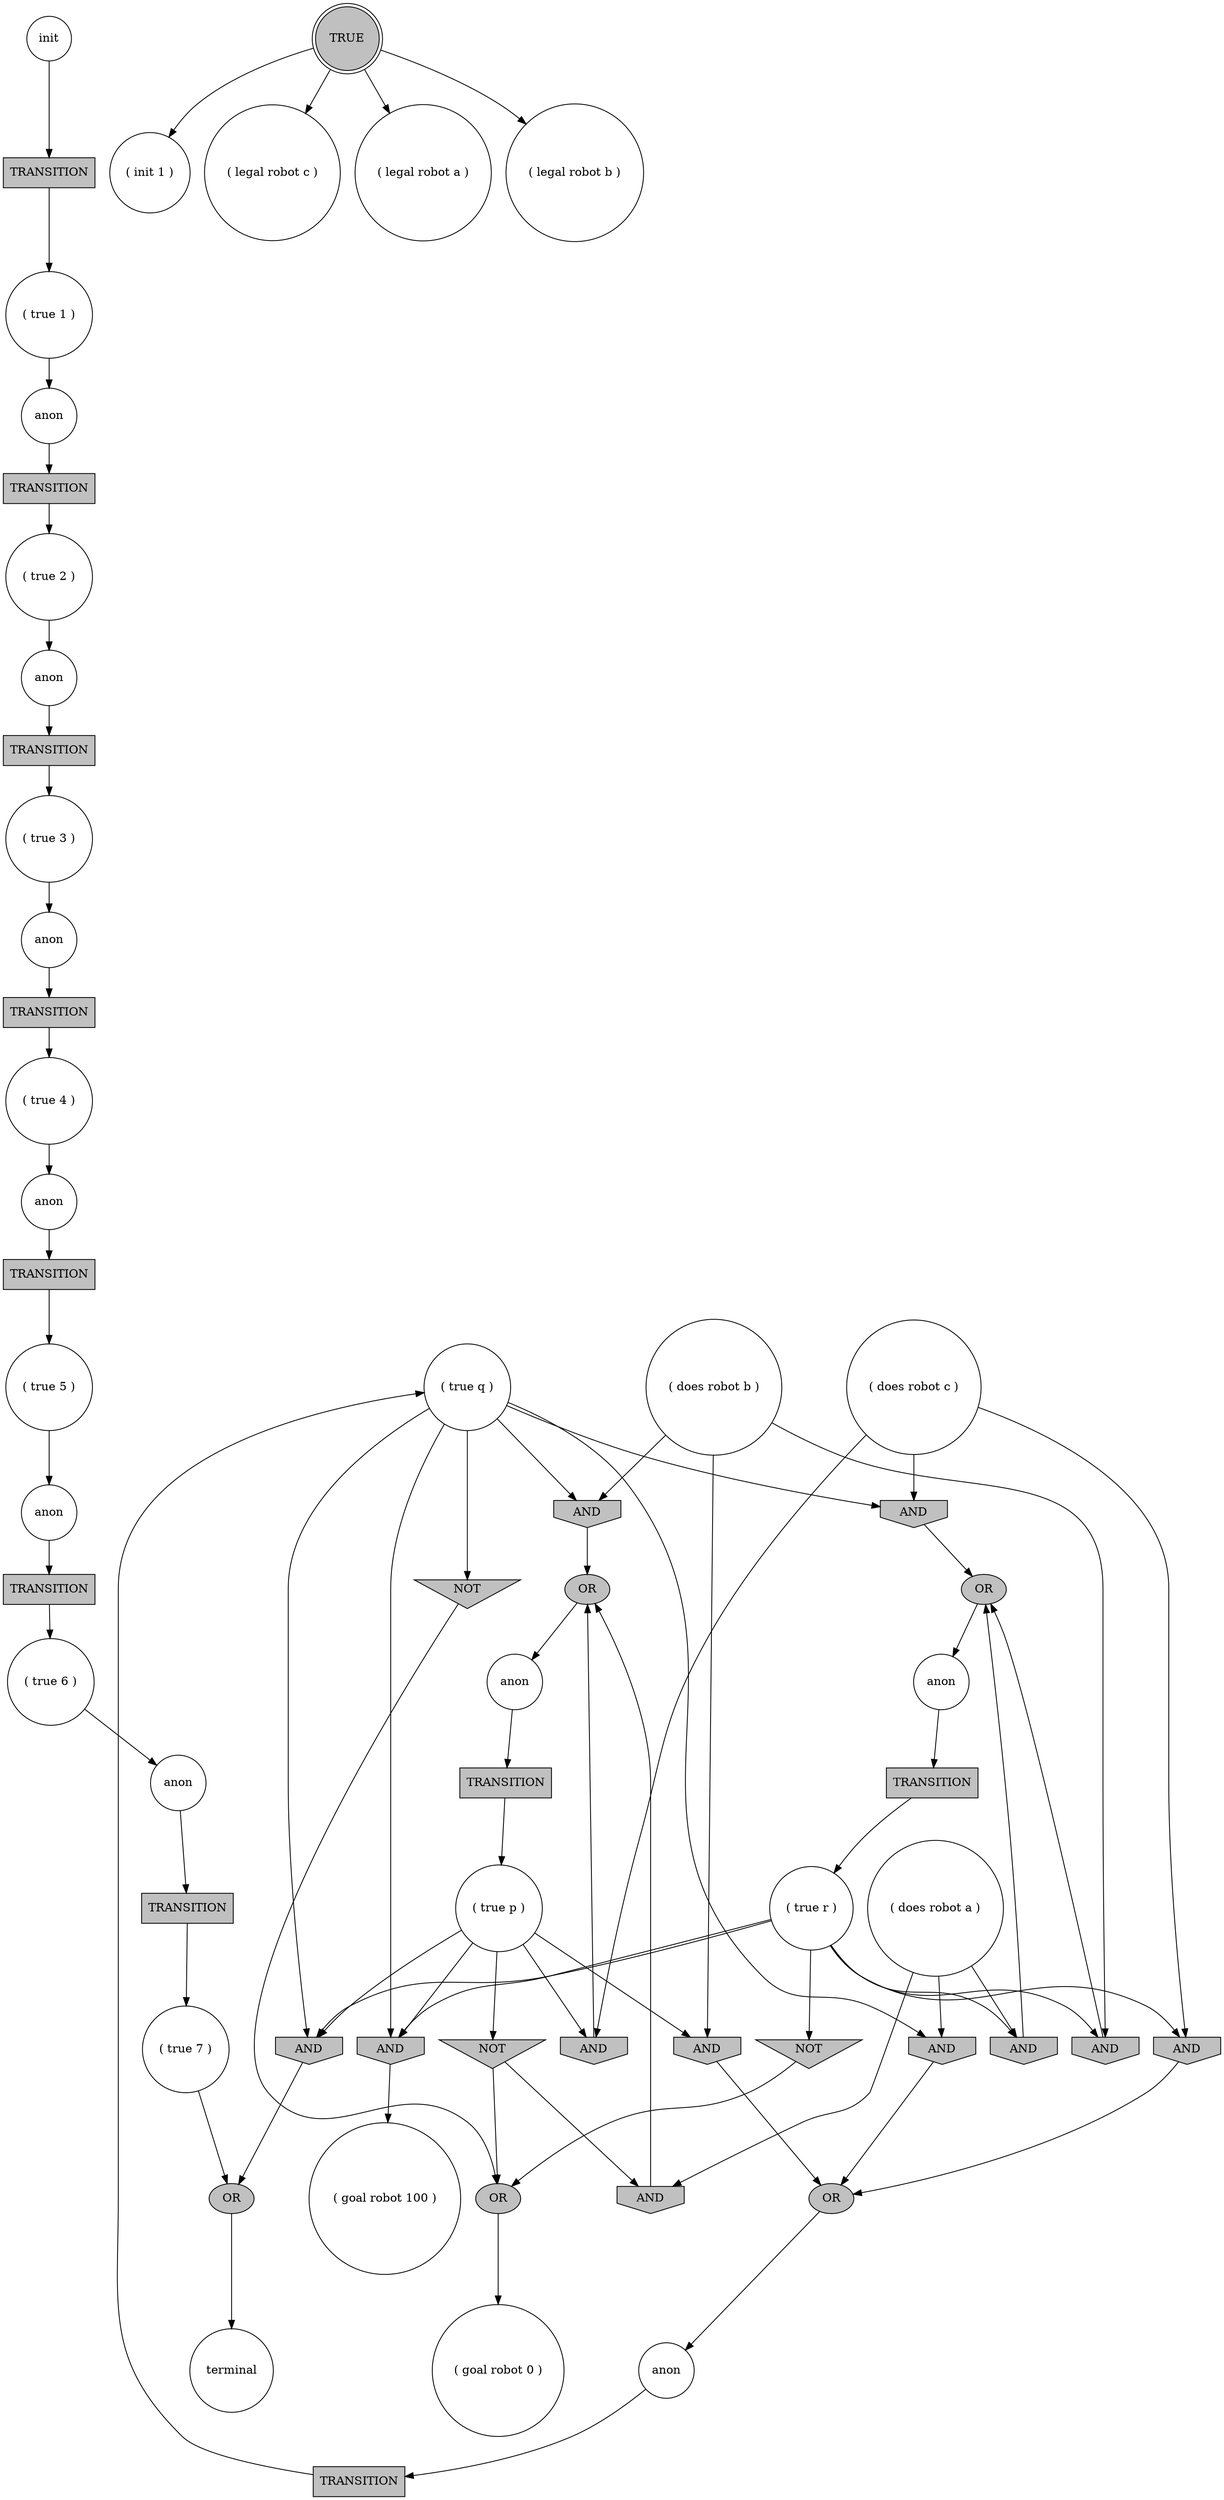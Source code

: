 digraph propNet
{
	"@7f0ad70"[shape=box, style= filled, fillcolor=grey, label="TRANSITION"]; "@7f0ad70"->"@1de56319"; 
	"@5ab41ea"[shape=invtriangle, style= filled, fillcolor=grey, label="NOT"]; "@5ab41ea"->"@4102ab49"; 
	"@67216d47"[shape=circle, style= filled, fillcolor=white, label="( init 1 )"]; 
	"@7c94eb11"[shape=invhouse, style= filled, fillcolor=grey, label="AND"]; "@7c94eb11"->"@7102fd8b"; 
	"@4956de1f"[shape=ellipse, style= filled, fillcolor=grey, label="OR"]; "@4956de1f"->"@6610ead6"; 
	"@6c6f6432"[shape=circle, style= filled, fillcolor=white, label="( true q )"]; "@6c6f6432"->"@122a5c23"; "@6c6f6432"->"@445a0688"; "@6c6f6432"->"@7b43078a"; "@6c6f6432"->"@1e315e9f"; "@6c6f6432"->"@438d8536"; "@6c6f6432"->"@66bef646"; 
	"@51b463c"[shape=circle, style= filled, fillcolor=white, label="( true r )"]; "@51b463c"->"@5ab41ea"; "@51b463c"->"@260c44ba"; "@51b463c"->"@7c94eb11"; "@51b463c"->"@319c0db9"; "@51b463c"->"@438d8536"; "@51b463c"->"@66bef646"; 
	"@3e7ef695"[shape=circle, style= filled, fillcolor=white, label="( does robot a )"]; "@3e7ef695"->"@260c44ba"; "@3e7ef695"->"@445a0688"; "@3e7ef695"->"@15ee08ba"; 
	"@4a0a9822"[shape=box, style= filled, fillcolor=grey, label="TRANSITION"]; "@4a0a9822"->"@24bee0"; 
	"@445a0688"[shape=invhouse, style= filled, fillcolor=grey, label="AND"]; "@445a0688"->"@7102fd8b"; 
	"@24bee0"[shape=circle, style= filled, fillcolor=white, label="( true p )"]; "@24bee0"->"@736aab36"; "@24bee0"->"@3ce89cd5"; "@24bee0"->"@438d8536"; "@24bee0"->"@66bef646"; "@24bee0"->"@668e73dc"; 
	"@7b53eaa3"[shape=circle, style= filled, fillcolor=white, label="anon"]; "@7b53eaa3"->"@36939972"; 
	"@473bd876"[shape=circle, style= filled, fillcolor=white, label="anon"]; "@473bd876"->"@4251b296"; 
	"@1de56319"[shape=circle, style= filled, fillcolor=white, label="( true 2 )"]; "@1de56319"->"@7a6436ff"; 
	"@122a5c23"[shape=invhouse, style= filled, fillcolor=grey, label="AND"]; "@122a5c23"->"@1f841222"; 
	"@68a686f2"[shape=circle, style= filled, fillcolor=white, label="( goal robot 100 )"]; 
	"@7b43078a"[shape=invtriangle, style= filled, fillcolor=grey, label="NOT"]; "@7b43078a"->"@4102ab49"; 
	"@3ce89cd5"[shape=invhouse, style= filled, fillcolor=grey, label="AND"]; "@3ce89cd5"->"@7102fd8b"; 
	"@1258a51e"[shape=circle, style= filled, fillcolor=white, label="( does robot c )"]; "@1258a51e"->"@7c94eb11"; "@1258a51e"->"@1e315e9f"; "@1258a51e"->"@668e73dc"; 
	"@2f0d281a"[shape=circle, style= filled, fillcolor=white, label="( true 6 )"]; "@2f0d281a"->"@27728019"; 
	"@3de69724"[shape=circle, style= filled, fillcolor=white, label="anon"]; "@3de69724"->"@143f275c"; 
	"@437bbcd6"[shape=circle, style= filled, fillcolor=white, label="( true 5 )"]; "@437bbcd6"->"@473bd876"; 
	"@248eddce"[shape=circle, style= filled, fillcolor=white, label="anon"]; "@248eddce"->"@7f0ad70"; 
	"@260c44ba"[shape=invhouse, style= filled, fillcolor=grey, label="AND"]; "@260c44ba"->"@4956de1f"; 
	"@4251b296"[shape=box, style= filled, fillcolor=grey, label="TRANSITION"]; "@4251b296"->"@2f0d281a"; 
	"@736aab36"[shape=invtriangle, style= filled, fillcolor=grey, label="NOT"]; "@736aab36"->"@15ee08ba"; "@736aab36"->"@4102ab49"; 
	"@319c0db9"[shape=invhouse, style= filled, fillcolor=grey, label="AND"]; "@319c0db9"->"@4956de1f"; 
	"@438d8536"[shape=invhouse, style= filled, fillcolor=grey, label="AND"]; "@438d8536"->"@68a686f2"; 
	"@668e73dc"[shape=invhouse, style= filled, fillcolor=grey, label="AND"]; "@668e73dc"->"@1f841222"; 
	"@237c50a9"[shape=box, style= filled, fillcolor=grey, label="TRANSITION"]; "@237c50a9"->"@7f0271cd"; 
	"@7a6436ff"[shape=circle, style= filled, fillcolor=white, label="anon"]; "@7a6436ff"->"@3e311366"; 
	"@3b67d54a"[shape=circle, style= filled, fillcolor=white, label="( legal robot c )"]; 
	"@66bef646"[shape=invhouse, style= filled, fillcolor=grey, label="AND"]; "@66bef646"->"@212874c9"; 
	"@46ba7d0f"[shape=circle, style= filled, fillcolor=white, label="( true 1 )"]; "@46ba7d0f"->"@248eddce"; 
	"@17c28658"[shape=circle, style= filled, fillcolor=white, label="anon"]; "@17c28658"->"@4a0a9822"; 
	"@1de40bbe"[shape=circle, style= filled, fillcolor=white, label="( legal robot a )"]; 
	"@3e311366"[shape=box, style= filled, fillcolor=grey, label="TRANSITION"]; "@3e311366"->"@7b4471a3"; 
	"@7102fd8b"[shape=ellipse, style= filled, fillcolor=grey, label="OR"]; "@7102fd8b"->"@7b53eaa3"; 
	"@ce5af8b"[shape=circle, style= filled, fillcolor=white, label="( legal robot b )"]; 
	"@212874c9"[shape=ellipse, style= filled, fillcolor=grey, label="OR"]; "@212874c9"->"@670b4920"; 
	"@1e315e9f"[shape=invhouse, style= filled, fillcolor=grey, label="AND"]; "@1e315e9f"->"@4956de1f"; 
	"@41407dcc"[shape=circle, style= filled, fillcolor=white, label="anon"]; "@41407dcc"->"@7d8a0627"; 
	"@15ee08ba"[shape=invhouse, style= filled, fillcolor=grey, label="AND"]; "@15ee08ba"->"@1f841222"; 
	"@1971fe0d"[shape=box, style= filled, fillcolor=grey, label="TRANSITION"]; "@1971fe0d"->"@46ba7d0f"; 
	"@32070eb5"[shape=circle, style= filled, fillcolor=white, label="( true 4 )"]; "@32070eb5"->"@41407dcc"; 
	"@1b070726"[shape=circle, style= filled, fillcolor=white, label="( does robot b )"]; "@1b070726"->"@122a5c23"; "@1b070726"->"@319c0db9"; "@1b070726"->"@3ce89cd5"; 
	"@670b4920"[shape=circle, style= filled, fillcolor=white, label="terminal"]; 
	"@163b66f7"[shape=circle, style= filled, fillcolor=white, label="( goal robot 0 )"]; 
	"@47bb813b"[shape=doublecircle, style= filled, fillcolor=grey, label="TRUE"]; "@47bb813b"->"@67216d47"; "@47bb813b"->"@3b67d54a"; "@47bb813b"->"@1de40bbe"; "@47bb813b"->"@ce5af8b"; 
	"@709a2ad4"[shape=circle, style= filled, fillcolor=white, label="init"]; "@709a2ad4"->"@1971fe0d"; 
	"@7b4471a3"[shape=circle, style= filled, fillcolor=white, label="( true 3 )"]; "@7b4471a3"->"@3de69724"; 
	"@1f841222"[shape=ellipse, style= filled, fillcolor=grey, label="OR"]; "@1f841222"->"@17c28658"; 
	"@36939972"[shape=box, style= filled, fillcolor=grey, label="TRANSITION"]; "@36939972"->"@6c6f6432"; 
	"@7f0271cd"[shape=circle, style= filled, fillcolor=white, label="( true 7 )"]; "@7f0271cd"->"@212874c9"; 
	"@143f275c"[shape=box, style= filled, fillcolor=grey, label="TRANSITION"]; "@143f275c"->"@32070eb5"; 
	"@7d8a0627"[shape=box, style= filled, fillcolor=grey, label="TRANSITION"]; "@7d8a0627"->"@437bbcd6"; 
	"@27728019"[shape=circle, style= filled, fillcolor=white, label="anon"]; "@27728019"->"@237c50a9"; 
	"@6610ead6"[shape=circle, style= filled, fillcolor=white, label="anon"]; "@6610ead6"->"@1a3b7de"; 
	"@4102ab49"[shape=ellipse, style= filled, fillcolor=grey, label="OR"]; "@4102ab49"->"@163b66f7"; 
	"@1a3b7de"[shape=box, style= filled, fillcolor=grey, label="TRANSITION"]; "@1a3b7de"->"@51b463c"; 
}